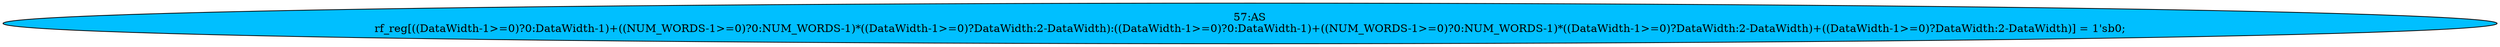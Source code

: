 strict digraph "" {
	node [label="\N"];
	"57:AS"	 [ast="<pyverilog.vparser.ast.Assign object at 0x7feaf2468d90>",
		def_var="['rf_reg']",
		fillcolor=deepskyblue,
		label="57:AS
rf_reg[((DataWidth-1>=0)?0:DataWidth-1)+((NUM_WORDS-1>=0)?0:NUM_WORDS-1)*((DataWidth-1>=0)?DataWidth:2-DataWidth):((DataWidth-1>=\
0)?0:DataWidth-1)+((NUM_WORDS-1>=0)?0:NUM_WORDS-1)*((DataWidth-1>=0)?DataWidth:2-DataWidth)+((DataWidth-1>=0)?DataWidth:2-DataWidth)] = \
1'sb0;",
		statements="[]",
		style=filled,
		typ=Assign,
		use_var="[]"];
}
